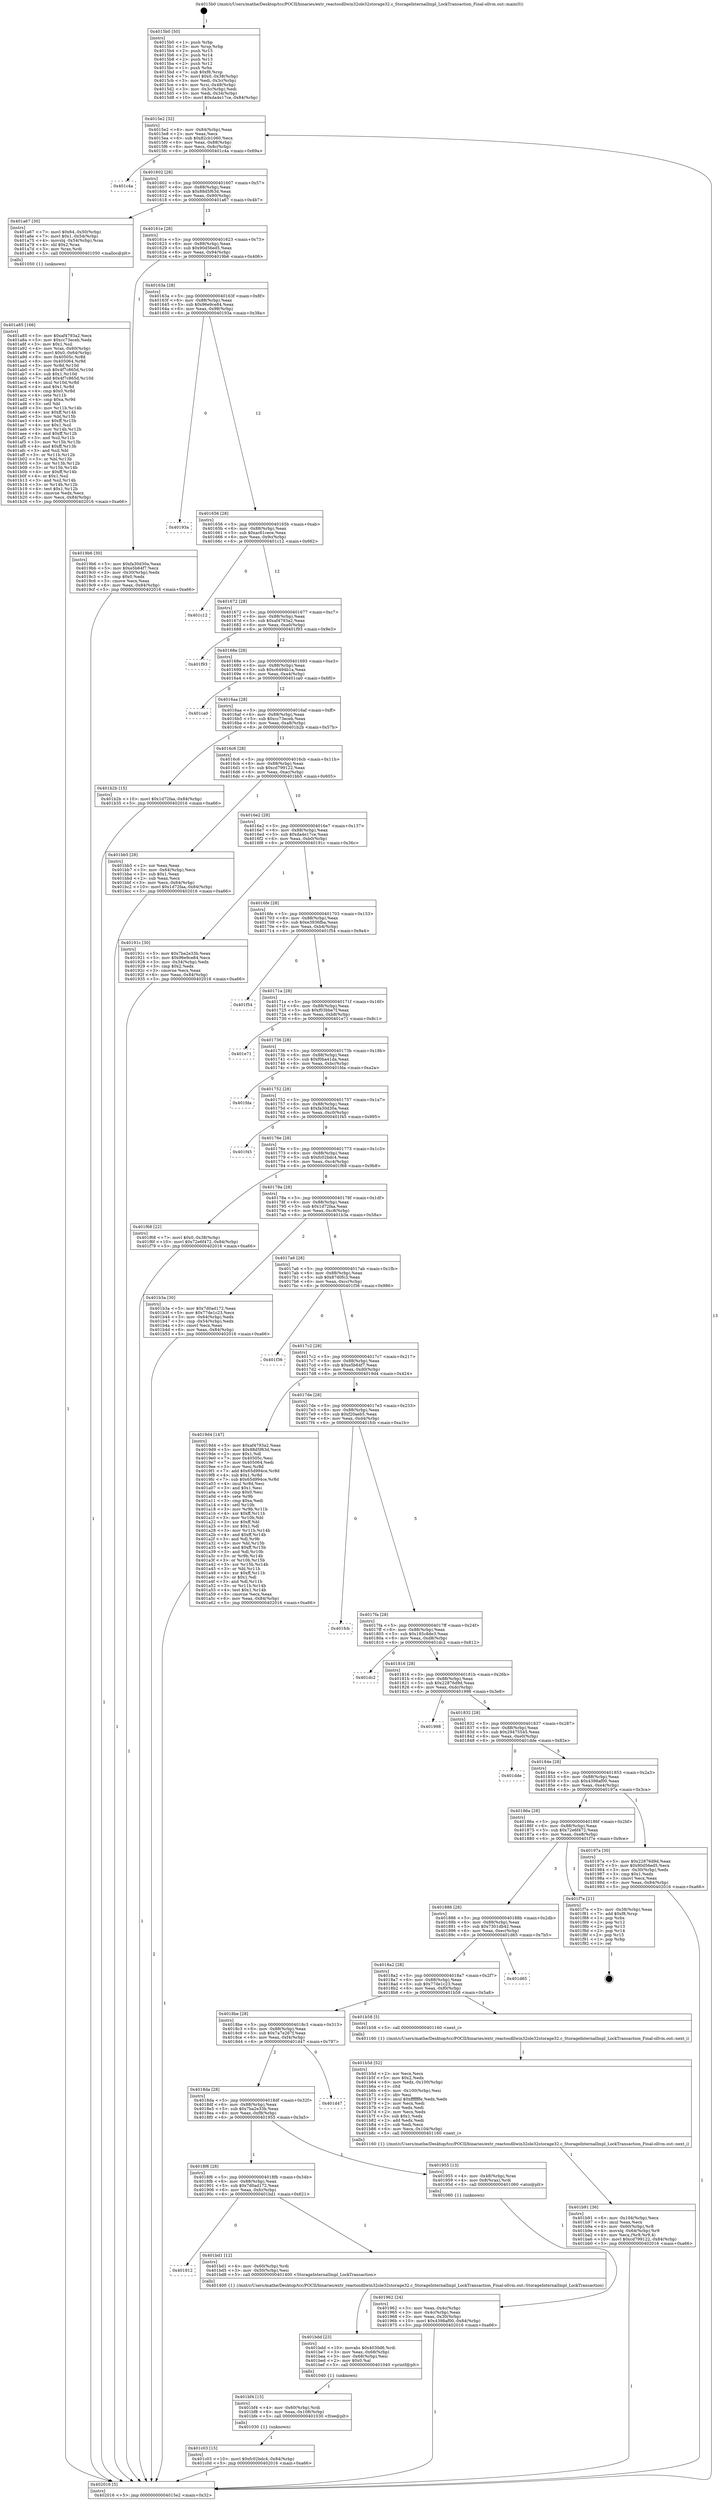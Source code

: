 digraph "0x4015b0" {
  label = "0x4015b0 (/mnt/c/Users/mathe/Desktop/tcc/POCII/binaries/extr_reactosdllwin32ole32storage32.c_StorageInternalImpl_LockTransaction_Final-ollvm.out::main(0))"
  labelloc = "t"
  node[shape=record]

  Entry [label="",width=0.3,height=0.3,shape=circle,fillcolor=black,style=filled]
  "0x4015e2" [label="{
     0x4015e2 [32]\l
     | [instrs]\l
     &nbsp;&nbsp;0x4015e2 \<+6\>: mov -0x84(%rbp),%eax\l
     &nbsp;&nbsp;0x4015e8 \<+2\>: mov %eax,%ecx\l
     &nbsp;&nbsp;0x4015ea \<+6\>: sub $0x82cb1060,%ecx\l
     &nbsp;&nbsp;0x4015f0 \<+6\>: mov %eax,-0x88(%rbp)\l
     &nbsp;&nbsp;0x4015f6 \<+6\>: mov %ecx,-0x8c(%rbp)\l
     &nbsp;&nbsp;0x4015fc \<+6\>: je 0000000000401c4a \<main+0x69a\>\l
  }"]
  "0x401c4a" [label="{
     0x401c4a\l
  }", style=dashed]
  "0x401602" [label="{
     0x401602 [28]\l
     | [instrs]\l
     &nbsp;&nbsp;0x401602 \<+5\>: jmp 0000000000401607 \<main+0x57\>\l
     &nbsp;&nbsp;0x401607 \<+6\>: mov -0x88(%rbp),%eax\l
     &nbsp;&nbsp;0x40160d \<+5\>: sub $0x88d5f63d,%eax\l
     &nbsp;&nbsp;0x401612 \<+6\>: mov %eax,-0x90(%rbp)\l
     &nbsp;&nbsp;0x401618 \<+6\>: je 0000000000401a67 \<main+0x4b7\>\l
  }"]
  Exit [label="",width=0.3,height=0.3,shape=circle,fillcolor=black,style=filled,peripheries=2]
  "0x401a67" [label="{
     0x401a67 [30]\l
     | [instrs]\l
     &nbsp;&nbsp;0x401a67 \<+7\>: movl $0x64,-0x50(%rbp)\l
     &nbsp;&nbsp;0x401a6e \<+7\>: movl $0x1,-0x54(%rbp)\l
     &nbsp;&nbsp;0x401a75 \<+4\>: movslq -0x54(%rbp),%rax\l
     &nbsp;&nbsp;0x401a79 \<+4\>: shl $0x2,%rax\l
     &nbsp;&nbsp;0x401a7d \<+3\>: mov %rax,%rdi\l
     &nbsp;&nbsp;0x401a80 \<+5\>: call 0000000000401050 \<malloc@plt\>\l
     | [calls]\l
     &nbsp;&nbsp;0x401050 \{1\} (unknown)\l
  }"]
  "0x40161e" [label="{
     0x40161e [28]\l
     | [instrs]\l
     &nbsp;&nbsp;0x40161e \<+5\>: jmp 0000000000401623 \<main+0x73\>\l
     &nbsp;&nbsp;0x401623 \<+6\>: mov -0x88(%rbp),%eax\l
     &nbsp;&nbsp;0x401629 \<+5\>: sub $0x90d56ed5,%eax\l
     &nbsp;&nbsp;0x40162e \<+6\>: mov %eax,-0x94(%rbp)\l
     &nbsp;&nbsp;0x401634 \<+6\>: je 00000000004019b6 \<main+0x406\>\l
  }"]
  "0x401c03" [label="{
     0x401c03 [15]\l
     | [instrs]\l
     &nbsp;&nbsp;0x401c03 \<+10\>: movl $0xfc02bdc4,-0x84(%rbp)\l
     &nbsp;&nbsp;0x401c0d \<+5\>: jmp 0000000000402016 \<main+0xa66\>\l
  }"]
  "0x4019b6" [label="{
     0x4019b6 [30]\l
     | [instrs]\l
     &nbsp;&nbsp;0x4019b6 \<+5\>: mov $0xfa30d30a,%eax\l
     &nbsp;&nbsp;0x4019bb \<+5\>: mov $0xe5b64f7,%ecx\l
     &nbsp;&nbsp;0x4019c0 \<+3\>: mov -0x30(%rbp),%edx\l
     &nbsp;&nbsp;0x4019c3 \<+3\>: cmp $0x0,%edx\l
     &nbsp;&nbsp;0x4019c6 \<+3\>: cmove %ecx,%eax\l
     &nbsp;&nbsp;0x4019c9 \<+6\>: mov %eax,-0x84(%rbp)\l
     &nbsp;&nbsp;0x4019cf \<+5\>: jmp 0000000000402016 \<main+0xa66\>\l
  }"]
  "0x40163a" [label="{
     0x40163a [28]\l
     | [instrs]\l
     &nbsp;&nbsp;0x40163a \<+5\>: jmp 000000000040163f \<main+0x8f\>\l
     &nbsp;&nbsp;0x40163f \<+6\>: mov -0x88(%rbp),%eax\l
     &nbsp;&nbsp;0x401645 \<+5\>: sub $0x96e9ce84,%eax\l
     &nbsp;&nbsp;0x40164a \<+6\>: mov %eax,-0x98(%rbp)\l
     &nbsp;&nbsp;0x401650 \<+6\>: je 000000000040193a \<main+0x38a\>\l
  }"]
  "0x401bf4" [label="{
     0x401bf4 [15]\l
     | [instrs]\l
     &nbsp;&nbsp;0x401bf4 \<+4\>: mov -0x60(%rbp),%rdi\l
     &nbsp;&nbsp;0x401bf8 \<+6\>: mov %eax,-0x108(%rbp)\l
     &nbsp;&nbsp;0x401bfe \<+5\>: call 0000000000401030 \<free@plt\>\l
     | [calls]\l
     &nbsp;&nbsp;0x401030 \{1\} (unknown)\l
  }"]
  "0x40193a" [label="{
     0x40193a\l
  }", style=dashed]
  "0x401656" [label="{
     0x401656 [28]\l
     | [instrs]\l
     &nbsp;&nbsp;0x401656 \<+5\>: jmp 000000000040165b \<main+0xab\>\l
     &nbsp;&nbsp;0x40165b \<+6\>: mov -0x88(%rbp),%eax\l
     &nbsp;&nbsp;0x401661 \<+5\>: sub $0xac61cece,%eax\l
     &nbsp;&nbsp;0x401666 \<+6\>: mov %eax,-0x9c(%rbp)\l
     &nbsp;&nbsp;0x40166c \<+6\>: je 0000000000401c12 \<main+0x662\>\l
  }"]
  "0x401bdd" [label="{
     0x401bdd [23]\l
     | [instrs]\l
     &nbsp;&nbsp;0x401bdd \<+10\>: movabs $0x4030d6,%rdi\l
     &nbsp;&nbsp;0x401be7 \<+3\>: mov %eax,-0x68(%rbp)\l
     &nbsp;&nbsp;0x401bea \<+3\>: mov -0x68(%rbp),%esi\l
     &nbsp;&nbsp;0x401bed \<+2\>: mov $0x0,%al\l
     &nbsp;&nbsp;0x401bef \<+5\>: call 0000000000401040 \<printf@plt\>\l
     | [calls]\l
     &nbsp;&nbsp;0x401040 \{1\} (unknown)\l
  }"]
  "0x401c12" [label="{
     0x401c12\l
  }", style=dashed]
  "0x401672" [label="{
     0x401672 [28]\l
     | [instrs]\l
     &nbsp;&nbsp;0x401672 \<+5\>: jmp 0000000000401677 \<main+0xc7\>\l
     &nbsp;&nbsp;0x401677 \<+6\>: mov -0x88(%rbp),%eax\l
     &nbsp;&nbsp;0x40167d \<+5\>: sub $0xaf4793a2,%eax\l
     &nbsp;&nbsp;0x401682 \<+6\>: mov %eax,-0xa0(%rbp)\l
     &nbsp;&nbsp;0x401688 \<+6\>: je 0000000000401f93 \<main+0x9e3\>\l
  }"]
  "0x401912" [label="{
     0x401912\l
  }", style=dashed]
  "0x401f93" [label="{
     0x401f93\l
  }", style=dashed]
  "0x40168e" [label="{
     0x40168e [28]\l
     | [instrs]\l
     &nbsp;&nbsp;0x40168e \<+5\>: jmp 0000000000401693 \<main+0xe3\>\l
     &nbsp;&nbsp;0x401693 \<+6\>: mov -0x88(%rbp),%eax\l
     &nbsp;&nbsp;0x401699 \<+5\>: sub $0xc6494b1a,%eax\l
     &nbsp;&nbsp;0x40169e \<+6\>: mov %eax,-0xa4(%rbp)\l
     &nbsp;&nbsp;0x4016a4 \<+6\>: je 0000000000401ca0 \<main+0x6f0\>\l
  }"]
  "0x401bd1" [label="{
     0x401bd1 [12]\l
     | [instrs]\l
     &nbsp;&nbsp;0x401bd1 \<+4\>: mov -0x60(%rbp),%rdi\l
     &nbsp;&nbsp;0x401bd5 \<+3\>: mov -0x50(%rbp),%esi\l
     &nbsp;&nbsp;0x401bd8 \<+5\>: call 0000000000401400 \<StorageInternalImpl_LockTransaction\>\l
     | [calls]\l
     &nbsp;&nbsp;0x401400 \{1\} (/mnt/c/Users/mathe/Desktop/tcc/POCII/binaries/extr_reactosdllwin32ole32storage32.c_StorageInternalImpl_LockTransaction_Final-ollvm.out::StorageInternalImpl_LockTransaction)\l
  }"]
  "0x401ca0" [label="{
     0x401ca0\l
  }", style=dashed]
  "0x4016aa" [label="{
     0x4016aa [28]\l
     | [instrs]\l
     &nbsp;&nbsp;0x4016aa \<+5\>: jmp 00000000004016af \<main+0xff\>\l
     &nbsp;&nbsp;0x4016af \<+6\>: mov -0x88(%rbp),%eax\l
     &nbsp;&nbsp;0x4016b5 \<+5\>: sub $0xcc73eceb,%eax\l
     &nbsp;&nbsp;0x4016ba \<+6\>: mov %eax,-0xa8(%rbp)\l
     &nbsp;&nbsp;0x4016c0 \<+6\>: je 0000000000401b2b \<main+0x57b\>\l
  }"]
  "0x401b91" [label="{
     0x401b91 [36]\l
     | [instrs]\l
     &nbsp;&nbsp;0x401b91 \<+6\>: mov -0x104(%rbp),%ecx\l
     &nbsp;&nbsp;0x401b97 \<+3\>: imul %eax,%ecx\l
     &nbsp;&nbsp;0x401b9a \<+4\>: mov -0x60(%rbp),%r8\l
     &nbsp;&nbsp;0x401b9e \<+4\>: movslq -0x64(%rbp),%r9\l
     &nbsp;&nbsp;0x401ba2 \<+4\>: mov %ecx,(%r8,%r9,4)\l
     &nbsp;&nbsp;0x401ba6 \<+10\>: movl $0xcd799122,-0x84(%rbp)\l
     &nbsp;&nbsp;0x401bb0 \<+5\>: jmp 0000000000402016 \<main+0xa66\>\l
  }"]
  "0x401b2b" [label="{
     0x401b2b [15]\l
     | [instrs]\l
     &nbsp;&nbsp;0x401b2b \<+10\>: movl $0x1d72faa,-0x84(%rbp)\l
     &nbsp;&nbsp;0x401b35 \<+5\>: jmp 0000000000402016 \<main+0xa66\>\l
  }"]
  "0x4016c6" [label="{
     0x4016c6 [28]\l
     | [instrs]\l
     &nbsp;&nbsp;0x4016c6 \<+5\>: jmp 00000000004016cb \<main+0x11b\>\l
     &nbsp;&nbsp;0x4016cb \<+6\>: mov -0x88(%rbp),%eax\l
     &nbsp;&nbsp;0x4016d1 \<+5\>: sub $0xcd799122,%eax\l
     &nbsp;&nbsp;0x4016d6 \<+6\>: mov %eax,-0xac(%rbp)\l
     &nbsp;&nbsp;0x4016dc \<+6\>: je 0000000000401bb5 \<main+0x605\>\l
  }"]
  "0x401b5d" [label="{
     0x401b5d [52]\l
     | [instrs]\l
     &nbsp;&nbsp;0x401b5d \<+2\>: xor %ecx,%ecx\l
     &nbsp;&nbsp;0x401b5f \<+5\>: mov $0x2,%edx\l
     &nbsp;&nbsp;0x401b64 \<+6\>: mov %edx,-0x100(%rbp)\l
     &nbsp;&nbsp;0x401b6a \<+1\>: cltd\l
     &nbsp;&nbsp;0x401b6b \<+6\>: mov -0x100(%rbp),%esi\l
     &nbsp;&nbsp;0x401b71 \<+2\>: idiv %esi\l
     &nbsp;&nbsp;0x401b73 \<+6\>: imul $0xfffffffe,%edx,%edx\l
     &nbsp;&nbsp;0x401b79 \<+2\>: mov %ecx,%edi\l
     &nbsp;&nbsp;0x401b7b \<+2\>: sub %edx,%edi\l
     &nbsp;&nbsp;0x401b7d \<+2\>: mov %ecx,%edx\l
     &nbsp;&nbsp;0x401b7f \<+3\>: sub $0x1,%edx\l
     &nbsp;&nbsp;0x401b82 \<+2\>: add %edx,%edi\l
     &nbsp;&nbsp;0x401b84 \<+2\>: sub %edi,%ecx\l
     &nbsp;&nbsp;0x401b86 \<+6\>: mov %ecx,-0x104(%rbp)\l
     &nbsp;&nbsp;0x401b8c \<+5\>: call 0000000000401160 \<next_i\>\l
     | [calls]\l
     &nbsp;&nbsp;0x401160 \{1\} (/mnt/c/Users/mathe/Desktop/tcc/POCII/binaries/extr_reactosdllwin32ole32storage32.c_StorageInternalImpl_LockTransaction_Final-ollvm.out::next_i)\l
  }"]
  "0x401bb5" [label="{
     0x401bb5 [28]\l
     | [instrs]\l
     &nbsp;&nbsp;0x401bb5 \<+2\>: xor %eax,%eax\l
     &nbsp;&nbsp;0x401bb7 \<+3\>: mov -0x64(%rbp),%ecx\l
     &nbsp;&nbsp;0x401bba \<+3\>: sub $0x1,%eax\l
     &nbsp;&nbsp;0x401bbd \<+2\>: sub %eax,%ecx\l
     &nbsp;&nbsp;0x401bbf \<+3\>: mov %ecx,-0x64(%rbp)\l
     &nbsp;&nbsp;0x401bc2 \<+10\>: movl $0x1d72faa,-0x84(%rbp)\l
     &nbsp;&nbsp;0x401bcc \<+5\>: jmp 0000000000402016 \<main+0xa66\>\l
  }"]
  "0x4016e2" [label="{
     0x4016e2 [28]\l
     | [instrs]\l
     &nbsp;&nbsp;0x4016e2 \<+5\>: jmp 00000000004016e7 \<main+0x137\>\l
     &nbsp;&nbsp;0x4016e7 \<+6\>: mov -0x88(%rbp),%eax\l
     &nbsp;&nbsp;0x4016ed \<+5\>: sub $0xda4e17ce,%eax\l
     &nbsp;&nbsp;0x4016f2 \<+6\>: mov %eax,-0xb0(%rbp)\l
     &nbsp;&nbsp;0x4016f8 \<+6\>: je 000000000040191c \<main+0x36c\>\l
  }"]
  "0x401a85" [label="{
     0x401a85 [166]\l
     | [instrs]\l
     &nbsp;&nbsp;0x401a85 \<+5\>: mov $0xaf4793a2,%ecx\l
     &nbsp;&nbsp;0x401a8a \<+5\>: mov $0xcc73eceb,%edx\l
     &nbsp;&nbsp;0x401a8f \<+3\>: mov $0x1,%sil\l
     &nbsp;&nbsp;0x401a92 \<+4\>: mov %rax,-0x60(%rbp)\l
     &nbsp;&nbsp;0x401a96 \<+7\>: movl $0x0,-0x64(%rbp)\l
     &nbsp;&nbsp;0x401a9d \<+8\>: mov 0x40505c,%r8d\l
     &nbsp;&nbsp;0x401aa5 \<+8\>: mov 0x405064,%r9d\l
     &nbsp;&nbsp;0x401aad \<+3\>: mov %r8d,%r10d\l
     &nbsp;&nbsp;0x401ab0 \<+7\>: sub $0x4f7c865d,%r10d\l
     &nbsp;&nbsp;0x401ab7 \<+4\>: sub $0x1,%r10d\l
     &nbsp;&nbsp;0x401abb \<+7\>: add $0x4f7c865d,%r10d\l
     &nbsp;&nbsp;0x401ac2 \<+4\>: imul %r10d,%r8d\l
     &nbsp;&nbsp;0x401ac6 \<+4\>: and $0x1,%r8d\l
     &nbsp;&nbsp;0x401aca \<+4\>: cmp $0x0,%r8d\l
     &nbsp;&nbsp;0x401ace \<+4\>: sete %r11b\l
     &nbsp;&nbsp;0x401ad2 \<+4\>: cmp $0xa,%r9d\l
     &nbsp;&nbsp;0x401ad6 \<+3\>: setl %bl\l
     &nbsp;&nbsp;0x401ad9 \<+3\>: mov %r11b,%r14b\l
     &nbsp;&nbsp;0x401adc \<+4\>: xor $0xff,%r14b\l
     &nbsp;&nbsp;0x401ae0 \<+3\>: mov %bl,%r15b\l
     &nbsp;&nbsp;0x401ae3 \<+4\>: xor $0xff,%r15b\l
     &nbsp;&nbsp;0x401ae7 \<+4\>: xor $0x1,%sil\l
     &nbsp;&nbsp;0x401aeb \<+3\>: mov %r14b,%r12b\l
     &nbsp;&nbsp;0x401aee \<+4\>: and $0xff,%r12b\l
     &nbsp;&nbsp;0x401af2 \<+3\>: and %sil,%r11b\l
     &nbsp;&nbsp;0x401af5 \<+3\>: mov %r15b,%r13b\l
     &nbsp;&nbsp;0x401af8 \<+4\>: and $0xff,%r13b\l
     &nbsp;&nbsp;0x401afc \<+3\>: and %sil,%bl\l
     &nbsp;&nbsp;0x401aff \<+3\>: or %r11b,%r12b\l
     &nbsp;&nbsp;0x401b02 \<+3\>: or %bl,%r13b\l
     &nbsp;&nbsp;0x401b05 \<+3\>: xor %r13b,%r12b\l
     &nbsp;&nbsp;0x401b08 \<+3\>: or %r15b,%r14b\l
     &nbsp;&nbsp;0x401b0b \<+4\>: xor $0xff,%r14b\l
     &nbsp;&nbsp;0x401b0f \<+4\>: or $0x1,%sil\l
     &nbsp;&nbsp;0x401b13 \<+3\>: and %sil,%r14b\l
     &nbsp;&nbsp;0x401b16 \<+3\>: or %r14b,%r12b\l
     &nbsp;&nbsp;0x401b19 \<+4\>: test $0x1,%r12b\l
     &nbsp;&nbsp;0x401b1d \<+3\>: cmovne %edx,%ecx\l
     &nbsp;&nbsp;0x401b20 \<+6\>: mov %ecx,-0x84(%rbp)\l
     &nbsp;&nbsp;0x401b26 \<+5\>: jmp 0000000000402016 \<main+0xa66\>\l
  }"]
  "0x40191c" [label="{
     0x40191c [30]\l
     | [instrs]\l
     &nbsp;&nbsp;0x40191c \<+5\>: mov $0x7ba2e33b,%eax\l
     &nbsp;&nbsp;0x401921 \<+5\>: mov $0x96e9ce84,%ecx\l
     &nbsp;&nbsp;0x401926 \<+3\>: mov -0x34(%rbp),%edx\l
     &nbsp;&nbsp;0x401929 \<+3\>: cmp $0x2,%edx\l
     &nbsp;&nbsp;0x40192c \<+3\>: cmovne %ecx,%eax\l
     &nbsp;&nbsp;0x40192f \<+6\>: mov %eax,-0x84(%rbp)\l
     &nbsp;&nbsp;0x401935 \<+5\>: jmp 0000000000402016 \<main+0xa66\>\l
  }"]
  "0x4016fe" [label="{
     0x4016fe [28]\l
     | [instrs]\l
     &nbsp;&nbsp;0x4016fe \<+5\>: jmp 0000000000401703 \<main+0x153\>\l
     &nbsp;&nbsp;0x401703 \<+6\>: mov -0x88(%rbp),%eax\l
     &nbsp;&nbsp;0x401709 \<+5\>: sub $0xe3936fba,%eax\l
     &nbsp;&nbsp;0x40170e \<+6\>: mov %eax,-0xb4(%rbp)\l
     &nbsp;&nbsp;0x401714 \<+6\>: je 0000000000401f54 \<main+0x9a4\>\l
  }"]
  "0x402016" [label="{
     0x402016 [5]\l
     | [instrs]\l
     &nbsp;&nbsp;0x402016 \<+5\>: jmp 00000000004015e2 \<main+0x32\>\l
  }"]
  "0x4015b0" [label="{
     0x4015b0 [50]\l
     | [instrs]\l
     &nbsp;&nbsp;0x4015b0 \<+1\>: push %rbp\l
     &nbsp;&nbsp;0x4015b1 \<+3\>: mov %rsp,%rbp\l
     &nbsp;&nbsp;0x4015b4 \<+2\>: push %r15\l
     &nbsp;&nbsp;0x4015b6 \<+2\>: push %r14\l
     &nbsp;&nbsp;0x4015b8 \<+2\>: push %r13\l
     &nbsp;&nbsp;0x4015ba \<+2\>: push %r12\l
     &nbsp;&nbsp;0x4015bc \<+1\>: push %rbx\l
     &nbsp;&nbsp;0x4015bd \<+7\>: sub $0xf8,%rsp\l
     &nbsp;&nbsp;0x4015c4 \<+7\>: movl $0x0,-0x38(%rbp)\l
     &nbsp;&nbsp;0x4015cb \<+3\>: mov %edi,-0x3c(%rbp)\l
     &nbsp;&nbsp;0x4015ce \<+4\>: mov %rsi,-0x48(%rbp)\l
     &nbsp;&nbsp;0x4015d2 \<+3\>: mov -0x3c(%rbp),%edi\l
     &nbsp;&nbsp;0x4015d5 \<+3\>: mov %edi,-0x34(%rbp)\l
     &nbsp;&nbsp;0x4015d8 \<+10\>: movl $0xda4e17ce,-0x84(%rbp)\l
  }"]
  "0x401962" [label="{
     0x401962 [24]\l
     | [instrs]\l
     &nbsp;&nbsp;0x401962 \<+3\>: mov %eax,-0x4c(%rbp)\l
     &nbsp;&nbsp;0x401965 \<+3\>: mov -0x4c(%rbp),%eax\l
     &nbsp;&nbsp;0x401968 \<+3\>: mov %eax,-0x30(%rbp)\l
     &nbsp;&nbsp;0x40196b \<+10\>: movl $0x4398af00,-0x84(%rbp)\l
     &nbsp;&nbsp;0x401975 \<+5\>: jmp 0000000000402016 \<main+0xa66\>\l
  }"]
  "0x401f54" [label="{
     0x401f54\l
  }", style=dashed]
  "0x40171a" [label="{
     0x40171a [28]\l
     | [instrs]\l
     &nbsp;&nbsp;0x40171a \<+5\>: jmp 000000000040171f \<main+0x16f\>\l
     &nbsp;&nbsp;0x40171f \<+6\>: mov -0x88(%rbp),%eax\l
     &nbsp;&nbsp;0x401725 \<+5\>: sub $0xf03bbe7f,%eax\l
     &nbsp;&nbsp;0x40172a \<+6\>: mov %eax,-0xb8(%rbp)\l
     &nbsp;&nbsp;0x401730 \<+6\>: je 0000000000401e71 \<main+0x8c1\>\l
  }"]
  "0x4018f6" [label="{
     0x4018f6 [28]\l
     | [instrs]\l
     &nbsp;&nbsp;0x4018f6 \<+5\>: jmp 00000000004018fb \<main+0x34b\>\l
     &nbsp;&nbsp;0x4018fb \<+6\>: mov -0x88(%rbp),%eax\l
     &nbsp;&nbsp;0x401901 \<+5\>: sub $0x7d0ad172,%eax\l
     &nbsp;&nbsp;0x401906 \<+6\>: mov %eax,-0xfc(%rbp)\l
     &nbsp;&nbsp;0x40190c \<+6\>: je 0000000000401bd1 \<main+0x621\>\l
  }"]
  "0x401e71" [label="{
     0x401e71\l
  }", style=dashed]
  "0x401736" [label="{
     0x401736 [28]\l
     | [instrs]\l
     &nbsp;&nbsp;0x401736 \<+5\>: jmp 000000000040173b \<main+0x18b\>\l
     &nbsp;&nbsp;0x40173b \<+6\>: mov -0x88(%rbp),%eax\l
     &nbsp;&nbsp;0x401741 \<+5\>: sub $0xf0ba41da,%eax\l
     &nbsp;&nbsp;0x401746 \<+6\>: mov %eax,-0xbc(%rbp)\l
     &nbsp;&nbsp;0x40174c \<+6\>: je 0000000000401fda \<main+0xa2a\>\l
  }"]
  "0x401955" [label="{
     0x401955 [13]\l
     | [instrs]\l
     &nbsp;&nbsp;0x401955 \<+4\>: mov -0x48(%rbp),%rax\l
     &nbsp;&nbsp;0x401959 \<+4\>: mov 0x8(%rax),%rdi\l
     &nbsp;&nbsp;0x40195d \<+5\>: call 0000000000401060 \<atoi@plt\>\l
     | [calls]\l
     &nbsp;&nbsp;0x401060 \{1\} (unknown)\l
  }"]
  "0x401fda" [label="{
     0x401fda\l
  }", style=dashed]
  "0x401752" [label="{
     0x401752 [28]\l
     | [instrs]\l
     &nbsp;&nbsp;0x401752 \<+5\>: jmp 0000000000401757 \<main+0x1a7\>\l
     &nbsp;&nbsp;0x401757 \<+6\>: mov -0x88(%rbp),%eax\l
     &nbsp;&nbsp;0x40175d \<+5\>: sub $0xfa30d30a,%eax\l
     &nbsp;&nbsp;0x401762 \<+6\>: mov %eax,-0xc0(%rbp)\l
     &nbsp;&nbsp;0x401768 \<+6\>: je 0000000000401f45 \<main+0x995\>\l
  }"]
  "0x4018da" [label="{
     0x4018da [28]\l
     | [instrs]\l
     &nbsp;&nbsp;0x4018da \<+5\>: jmp 00000000004018df \<main+0x32f\>\l
     &nbsp;&nbsp;0x4018df \<+6\>: mov -0x88(%rbp),%eax\l
     &nbsp;&nbsp;0x4018e5 \<+5\>: sub $0x7ba2e33b,%eax\l
     &nbsp;&nbsp;0x4018ea \<+6\>: mov %eax,-0xf8(%rbp)\l
     &nbsp;&nbsp;0x4018f0 \<+6\>: je 0000000000401955 \<main+0x3a5\>\l
  }"]
  "0x401f45" [label="{
     0x401f45\l
  }", style=dashed]
  "0x40176e" [label="{
     0x40176e [28]\l
     | [instrs]\l
     &nbsp;&nbsp;0x40176e \<+5\>: jmp 0000000000401773 \<main+0x1c3\>\l
     &nbsp;&nbsp;0x401773 \<+6\>: mov -0x88(%rbp),%eax\l
     &nbsp;&nbsp;0x401779 \<+5\>: sub $0xfc02bdc4,%eax\l
     &nbsp;&nbsp;0x40177e \<+6\>: mov %eax,-0xc4(%rbp)\l
     &nbsp;&nbsp;0x401784 \<+6\>: je 0000000000401f68 \<main+0x9b8\>\l
  }"]
  "0x401d47" [label="{
     0x401d47\l
  }", style=dashed]
  "0x401f68" [label="{
     0x401f68 [22]\l
     | [instrs]\l
     &nbsp;&nbsp;0x401f68 \<+7\>: movl $0x0,-0x38(%rbp)\l
     &nbsp;&nbsp;0x401f6f \<+10\>: movl $0x72e6f472,-0x84(%rbp)\l
     &nbsp;&nbsp;0x401f79 \<+5\>: jmp 0000000000402016 \<main+0xa66\>\l
  }"]
  "0x40178a" [label="{
     0x40178a [28]\l
     | [instrs]\l
     &nbsp;&nbsp;0x40178a \<+5\>: jmp 000000000040178f \<main+0x1df\>\l
     &nbsp;&nbsp;0x40178f \<+6\>: mov -0x88(%rbp),%eax\l
     &nbsp;&nbsp;0x401795 \<+5\>: sub $0x1d72faa,%eax\l
     &nbsp;&nbsp;0x40179a \<+6\>: mov %eax,-0xc8(%rbp)\l
     &nbsp;&nbsp;0x4017a0 \<+6\>: je 0000000000401b3a \<main+0x58a\>\l
  }"]
  "0x4018be" [label="{
     0x4018be [28]\l
     | [instrs]\l
     &nbsp;&nbsp;0x4018be \<+5\>: jmp 00000000004018c3 \<main+0x313\>\l
     &nbsp;&nbsp;0x4018c3 \<+6\>: mov -0x88(%rbp),%eax\l
     &nbsp;&nbsp;0x4018c9 \<+5\>: sub $0x7a7e267f,%eax\l
     &nbsp;&nbsp;0x4018ce \<+6\>: mov %eax,-0xf4(%rbp)\l
     &nbsp;&nbsp;0x4018d4 \<+6\>: je 0000000000401d47 \<main+0x797\>\l
  }"]
  "0x401b3a" [label="{
     0x401b3a [30]\l
     | [instrs]\l
     &nbsp;&nbsp;0x401b3a \<+5\>: mov $0x7d0ad172,%eax\l
     &nbsp;&nbsp;0x401b3f \<+5\>: mov $0x77de1c23,%ecx\l
     &nbsp;&nbsp;0x401b44 \<+3\>: mov -0x64(%rbp),%edx\l
     &nbsp;&nbsp;0x401b47 \<+3\>: cmp -0x54(%rbp),%edx\l
     &nbsp;&nbsp;0x401b4a \<+3\>: cmovl %ecx,%eax\l
     &nbsp;&nbsp;0x401b4d \<+6\>: mov %eax,-0x84(%rbp)\l
     &nbsp;&nbsp;0x401b53 \<+5\>: jmp 0000000000402016 \<main+0xa66\>\l
  }"]
  "0x4017a6" [label="{
     0x4017a6 [28]\l
     | [instrs]\l
     &nbsp;&nbsp;0x4017a6 \<+5\>: jmp 00000000004017ab \<main+0x1fb\>\l
     &nbsp;&nbsp;0x4017ab \<+6\>: mov -0x88(%rbp),%eax\l
     &nbsp;&nbsp;0x4017b1 \<+5\>: sub $0x87d0fc3,%eax\l
     &nbsp;&nbsp;0x4017b6 \<+6\>: mov %eax,-0xcc(%rbp)\l
     &nbsp;&nbsp;0x4017bc \<+6\>: je 0000000000401f36 \<main+0x986\>\l
  }"]
  "0x401b58" [label="{
     0x401b58 [5]\l
     | [instrs]\l
     &nbsp;&nbsp;0x401b58 \<+5\>: call 0000000000401160 \<next_i\>\l
     | [calls]\l
     &nbsp;&nbsp;0x401160 \{1\} (/mnt/c/Users/mathe/Desktop/tcc/POCII/binaries/extr_reactosdllwin32ole32storage32.c_StorageInternalImpl_LockTransaction_Final-ollvm.out::next_i)\l
  }"]
  "0x401f36" [label="{
     0x401f36\l
  }", style=dashed]
  "0x4017c2" [label="{
     0x4017c2 [28]\l
     | [instrs]\l
     &nbsp;&nbsp;0x4017c2 \<+5\>: jmp 00000000004017c7 \<main+0x217\>\l
     &nbsp;&nbsp;0x4017c7 \<+6\>: mov -0x88(%rbp),%eax\l
     &nbsp;&nbsp;0x4017cd \<+5\>: sub $0xe5b64f7,%eax\l
     &nbsp;&nbsp;0x4017d2 \<+6\>: mov %eax,-0xd0(%rbp)\l
     &nbsp;&nbsp;0x4017d8 \<+6\>: je 00000000004019d4 \<main+0x424\>\l
  }"]
  "0x4018a2" [label="{
     0x4018a2 [28]\l
     | [instrs]\l
     &nbsp;&nbsp;0x4018a2 \<+5\>: jmp 00000000004018a7 \<main+0x2f7\>\l
     &nbsp;&nbsp;0x4018a7 \<+6\>: mov -0x88(%rbp),%eax\l
     &nbsp;&nbsp;0x4018ad \<+5\>: sub $0x77de1c23,%eax\l
     &nbsp;&nbsp;0x4018b2 \<+6\>: mov %eax,-0xf0(%rbp)\l
     &nbsp;&nbsp;0x4018b8 \<+6\>: je 0000000000401b58 \<main+0x5a8\>\l
  }"]
  "0x4019d4" [label="{
     0x4019d4 [147]\l
     | [instrs]\l
     &nbsp;&nbsp;0x4019d4 \<+5\>: mov $0xaf4793a2,%eax\l
     &nbsp;&nbsp;0x4019d9 \<+5\>: mov $0x88d5f63d,%ecx\l
     &nbsp;&nbsp;0x4019de \<+2\>: mov $0x1,%dl\l
     &nbsp;&nbsp;0x4019e0 \<+7\>: mov 0x40505c,%esi\l
     &nbsp;&nbsp;0x4019e7 \<+7\>: mov 0x405064,%edi\l
     &nbsp;&nbsp;0x4019ee \<+3\>: mov %esi,%r8d\l
     &nbsp;&nbsp;0x4019f1 \<+7\>: add $0x65d994ce,%r8d\l
     &nbsp;&nbsp;0x4019f8 \<+4\>: sub $0x1,%r8d\l
     &nbsp;&nbsp;0x4019fc \<+7\>: sub $0x65d994ce,%r8d\l
     &nbsp;&nbsp;0x401a03 \<+4\>: imul %r8d,%esi\l
     &nbsp;&nbsp;0x401a07 \<+3\>: and $0x1,%esi\l
     &nbsp;&nbsp;0x401a0a \<+3\>: cmp $0x0,%esi\l
     &nbsp;&nbsp;0x401a0d \<+4\>: sete %r9b\l
     &nbsp;&nbsp;0x401a11 \<+3\>: cmp $0xa,%edi\l
     &nbsp;&nbsp;0x401a14 \<+4\>: setl %r10b\l
     &nbsp;&nbsp;0x401a18 \<+3\>: mov %r9b,%r11b\l
     &nbsp;&nbsp;0x401a1b \<+4\>: xor $0xff,%r11b\l
     &nbsp;&nbsp;0x401a1f \<+3\>: mov %r10b,%bl\l
     &nbsp;&nbsp;0x401a22 \<+3\>: xor $0xff,%bl\l
     &nbsp;&nbsp;0x401a25 \<+3\>: xor $0x1,%dl\l
     &nbsp;&nbsp;0x401a28 \<+3\>: mov %r11b,%r14b\l
     &nbsp;&nbsp;0x401a2b \<+4\>: and $0xff,%r14b\l
     &nbsp;&nbsp;0x401a2f \<+3\>: and %dl,%r9b\l
     &nbsp;&nbsp;0x401a32 \<+3\>: mov %bl,%r15b\l
     &nbsp;&nbsp;0x401a35 \<+4\>: and $0xff,%r15b\l
     &nbsp;&nbsp;0x401a39 \<+3\>: and %dl,%r10b\l
     &nbsp;&nbsp;0x401a3c \<+3\>: or %r9b,%r14b\l
     &nbsp;&nbsp;0x401a3f \<+3\>: or %r10b,%r15b\l
     &nbsp;&nbsp;0x401a42 \<+3\>: xor %r15b,%r14b\l
     &nbsp;&nbsp;0x401a45 \<+3\>: or %bl,%r11b\l
     &nbsp;&nbsp;0x401a48 \<+4\>: xor $0xff,%r11b\l
     &nbsp;&nbsp;0x401a4c \<+3\>: or $0x1,%dl\l
     &nbsp;&nbsp;0x401a4f \<+3\>: and %dl,%r11b\l
     &nbsp;&nbsp;0x401a52 \<+3\>: or %r11b,%r14b\l
     &nbsp;&nbsp;0x401a55 \<+4\>: test $0x1,%r14b\l
     &nbsp;&nbsp;0x401a59 \<+3\>: cmovne %ecx,%eax\l
     &nbsp;&nbsp;0x401a5c \<+6\>: mov %eax,-0x84(%rbp)\l
     &nbsp;&nbsp;0x401a62 \<+5\>: jmp 0000000000402016 \<main+0xa66\>\l
  }"]
  "0x4017de" [label="{
     0x4017de [28]\l
     | [instrs]\l
     &nbsp;&nbsp;0x4017de \<+5\>: jmp 00000000004017e3 \<main+0x233\>\l
     &nbsp;&nbsp;0x4017e3 \<+6\>: mov -0x88(%rbp),%eax\l
     &nbsp;&nbsp;0x4017e9 \<+5\>: sub $0xf20aeb5,%eax\l
     &nbsp;&nbsp;0x4017ee \<+6\>: mov %eax,-0xd4(%rbp)\l
     &nbsp;&nbsp;0x4017f4 \<+6\>: je 0000000000401fcb \<main+0xa1b\>\l
  }"]
  "0x401d65" [label="{
     0x401d65\l
  }", style=dashed]
  "0x401fcb" [label="{
     0x401fcb\l
  }", style=dashed]
  "0x4017fa" [label="{
     0x4017fa [28]\l
     | [instrs]\l
     &nbsp;&nbsp;0x4017fa \<+5\>: jmp 00000000004017ff \<main+0x24f\>\l
     &nbsp;&nbsp;0x4017ff \<+6\>: mov -0x88(%rbp),%eax\l
     &nbsp;&nbsp;0x401805 \<+5\>: sub $0x185c8de3,%eax\l
     &nbsp;&nbsp;0x40180a \<+6\>: mov %eax,-0xd8(%rbp)\l
     &nbsp;&nbsp;0x401810 \<+6\>: je 0000000000401dc2 \<main+0x812\>\l
  }"]
  "0x401886" [label="{
     0x401886 [28]\l
     | [instrs]\l
     &nbsp;&nbsp;0x401886 \<+5\>: jmp 000000000040188b \<main+0x2db\>\l
     &nbsp;&nbsp;0x40188b \<+6\>: mov -0x88(%rbp),%eax\l
     &nbsp;&nbsp;0x401891 \<+5\>: sub $0x7301db42,%eax\l
     &nbsp;&nbsp;0x401896 \<+6\>: mov %eax,-0xec(%rbp)\l
     &nbsp;&nbsp;0x40189c \<+6\>: je 0000000000401d65 \<main+0x7b5\>\l
  }"]
  "0x401dc2" [label="{
     0x401dc2\l
  }", style=dashed]
  "0x401816" [label="{
     0x401816 [28]\l
     | [instrs]\l
     &nbsp;&nbsp;0x401816 \<+5\>: jmp 000000000040181b \<main+0x26b\>\l
     &nbsp;&nbsp;0x40181b \<+6\>: mov -0x88(%rbp),%eax\l
     &nbsp;&nbsp;0x401821 \<+5\>: sub $0x22876d9d,%eax\l
     &nbsp;&nbsp;0x401826 \<+6\>: mov %eax,-0xdc(%rbp)\l
     &nbsp;&nbsp;0x40182c \<+6\>: je 0000000000401998 \<main+0x3e8\>\l
  }"]
  "0x401f7e" [label="{
     0x401f7e [21]\l
     | [instrs]\l
     &nbsp;&nbsp;0x401f7e \<+3\>: mov -0x38(%rbp),%eax\l
     &nbsp;&nbsp;0x401f81 \<+7\>: add $0xf8,%rsp\l
     &nbsp;&nbsp;0x401f88 \<+1\>: pop %rbx\l
     &nbsp;&nbsp;0x401f89 \<+2\>: pop %r12\l
     &nbsp;&nbsp;0x401f8b \<+2\>: pop %r13\l
     &nbsp;&nbsp;0x401f8d \<+2\>: pop %r14\l
     &nbsp;&nbsp;0x401f8f \<+2\>: pop %r15\l
     &nbsp;&nbsp;0x401f91 \<+1\>: pop %rbp\l
     &nbsp;&nbsp;0x401f92 \<+1\>: ret\l
  }"]
  "0x401998" [label="{
     0x401998\l
  }", style=dashed]
  "0x401832" [label="{
     0x401832 [28]\l
     | [instrs]\l
     &nbsp;&nbsp;0x401832 \<+5\>: jmp 0000000000401837 \<main+0x287\>\l
     &nbsp;&nbsp;0x401837 \<+6\>: mov -0x88(%rbp),%eax\l
     &nbsp;&nbsp;0x40183d \<+5\>: sub $0x29475545,%eax\l
     &nbsp;&nbsp;0x401842 \<+6\>: mov %eax,-0xe0(%rbp)\l
     &nbsp;&nbsp;0x401848 \<+6\>: je 0000000000401dde \<main+0x82e\>\l
  }"]
  "0x40186a" [label="{
     0x40186a [28]\l
     | [instrs]\l
     &nbsp;&nbsp;0x40186a \<+5\>: jmp 000000000040186f \<main+0x2bf\>\l
     &nbsp;&nbsp;0x40186f \<+6\>: mov -0x88(%rbp),%eax\l
     &nbsp;&nbsp;0x401875 \<+5\>: sub $0x72e6f472,%eax\l
     &nbsp;&nbsp;0x40187a \<+6\>: mov %eax,-0xe8(%rbp)\l
     &nbsp;&nbsp;0x401880 \<+6\>: je 0000000000401f7e \<main+0x9ce\>\l
  }"]
  "0x401dde" [label="{
     0x401dde\l
  }", style=dashed]
  "0x40184e" [label="{
     0x40184e [28]\l
     | [instrs]\l
     &nbsp;&nbsp;0x40184e \<+5\>: jmp 0000000000401853 \<main+0x2a3\>\l
     &nbsp;&nbsp;0x401853 \<+6\>: mov -0x88(%rbp),%eax\l
     &nbsp;&nbsp;0x401859 \<+5\>: sub $0x4398af00,%eax\l
     &nbsp;&nbsp;0x40185e \<+6\>: mov %eax,-0xe4(%rbp)\l
     &nbsp;&nbsp;0x401864 \<+6\>: je 000000000040197a \<main+0x3ca\>\l
  }"]
  "0x40197a" [label="{
     0x40197a [30]\l
     | [instrs]\l
     &nbsp;&nbsp;0x40197a \<+5\>: mov $0x22876d9d,%eax\l
     &nbsp;&nbsp;0x40197f \<+5\>: mov $0x90d56ed5,%ecx\l
     &nbsp;&nbsp;0x401984 \<+3\>: mov -0x30(%rbp),%edx\l
     &nbsp;&nbsp;0x401987 \<+3\>: cmp $0x1,%edx\l
     &nbsp;&nbsp;0x40198a \<+3\>: cmovl %ecx,%eax\l
     &nbsp;&nbsp;0x40198d \<+6\>: mov %eax,-0x84(%rbp)\l
     &nbsp;&nbsp;0x401993 \<+5\>: jmp 0000000000402016 \<main+0xa66\>\l
  }"]
  Entry -> "0x4015b0" [label=" 1"]
  "0x4015e2" -> "0x401c4a" [label=" 0"]
  "0x4015e2" -> "0x401602" [label=" 14"]
  "0x401f7e" -> Exit [label=" 1"]
  "0x401602" -> "0x401a67" [label=" 1"]
  "0x401602" -> "0x40161e" [label=" 13"]
  "0x401f68" -> "0x402016" [label=" 1"]
  "0x40161e" -> "0x4019b6" [label=" 1"]
  "0x40161e" -> "0x40163a" [label=" 12"]
  "0x401c03" -> "0x402016" [label=" 1"]
  "0x40163a" -> "0x40193a" [label=" 0"]
  "0x40163a" -> "0x401656" [label=" 12"]
  "0x401bf4" -> "0x401c03" [label=" 1"]
  "0x401656" -> "0x401c12" [label=" 0"]
  "0x401656" -> "0x401672" [label=" 12"]
  "0x401bdd" -> "0x401bf4" [label=" 1"]
  "0x401672" -> "0x401f93" [label=" 0"]
  "0x401672" -> "0x40168e" [label=" 12"]
  "0x401bd1" -> "0x401bdd" [label=" 1"]
  "0x40168e" -> "0x401ca0" [label=" 0"]
  "0x40168e" -> "0x4016aa" [label=" 12"]
  "0x4018f6" -> "0x401912" [label=" 0"]
  "0x4016aa" -> "0x401b2b" [label=" 1"]
  "0x4016aa" -> "0x4016c6" [label=" 11"]
  "0x4018f6" -> "0x401bd1" [label=" 1"]
  "0x4016c6" -> "0x401bb5" [label=" 1"]
  "0x4016c6" -> "0x4016e2" [label=" 10"]
  "0x401bb5" -> "0x402016" [label=" 1"]
  "0x4016e2" -> "0x40191c" [label=" 1"]
  "0x4016e2" -> "0x4016fe" [label=" 9"]
  "0x40191c" -> "0x402016" [label=" 1"]
  "0x4015b0" -> "0x4015e2" [label=" 1"]
  "0x402016" -> "0x4015e2" [label=" 13"]
  "0x401b91" -> "0x402016" [label=" 1"]
  "0x4016fe" -> "0x401f54" [label=" 0"]
  "0x4016fe" -> "0x40171a" [label=" 9"]
  "0x401b5d" -> "0x401b91" [label=" 1"]
  "0x40171a" -> "0x401e71" [label=" 0"]
  "0x40171a" -> "0x401736" [label=" 9"]
  "0x401b58" -> "0x401b5d" [label=" 1"]
  "0x401736" -> "0x401fda" [label=" 0"]
  "0x401736" -> "0x401752" [label=" 9"]
  "0x401b3a" -> "0x402016" [label=" 2"]
  "0x401752" -> "0x401f45" [label=" 0"]
  "0x401752" -> "0x40176e" [label=" 9"]
  "0x401a85" -> "0x402016" [label=" 1"]
  "0x40176e" -> "0x401f68" [label=" 1"]
  "0x40176e" -> "0x40178a" [label=" 8"]
  "0x401a67" -> "0x401a85" [label=" 1"]
  "0x40178a" -> "0x401b3a" [label=" 2"]
  "0x40178a" -> "0x4017a6" [label=" 6"]
  "0x4019b6" -> "0x402016" [label=" 1"]
  "0x4017a6" -> "0x401f36" [label=" 0"]
  "0x4017a6" -> "0x4017c2" [label=" 6"]
  "0x40197a" -> "0x402016" [label=" 1"]
  "0x4017c2" -> "0x4019d4" [label=" 1"]
  "0x4017c2" -> "0x4017de" [label=" 5"]
  "0x401955" -> "0x401962" [label=" 1"]
  "0x4017de" -> "0x401fcb" [label=" 0"]
  "0x4017de" -> "0x4017fa" [label=" 5"]
  "0x4018da" -> "0x4018f6" [label=" 1"]
  "0x4017fa" -> "0x401dc2" [label=" 0"]
  "0x4017fa" -> "0x401816" [label=" 5"]
  "0x401b2b" -> "0x402016" [label=" 1"]
  "0x401816" -> "0x401998" [label=" 0"]
  "0x401816" -> "0x401832" [label=" 5"]
  "0x4018be" -> "0x4018da" [label=" 2"]
  "0x401832" -> "0x401dde" [label=" 0"]
  "0x401832" -> "0x40184e" [label=" 5"]
  "0x4019d4" -> "0x402016" [label=" 1"]
  "0x40184e" -> "0x40197a" [label=" 1"]
  "0x40184e" -> "0x40186a" [label=" 4"]
  "0x4018be" -> "0x401d47" [label=" 0"]
  "0x40186a" -> "0x401f7e" [label=" 1"]
  "0x40186a" -> "0x401886" [label=" 3"]
  "0x4018da" -> "0x401955" [label=" 1"]
  "0x401886" -> "0x401d65" [label=" 0"]
  "0x401886" -> "0x4018a2" [label=" 3"]
  "0x401962" -> "0x402016" [label=" 1"]
  "0x4018a2" -> "0x401b58" [label=" 1"]
  "0x4018a2" -> "0x4018be" [label=" 2"]
}
